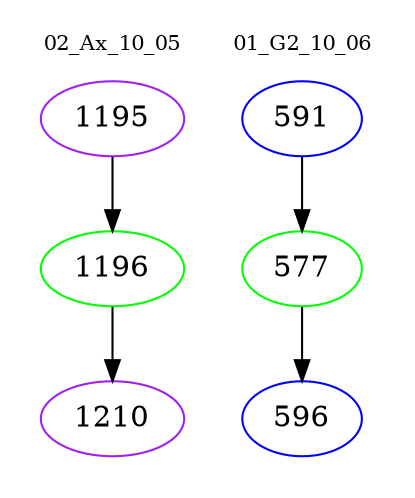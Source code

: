 digraph{
subgraph cluster_0 {
color = white
label = "02_Ax_10_05";
fontsize=10;
T0_1195 [label="1195", color="purple"]
T0_1195 -> T0_1196 [color="black"]
T0_1196 [label="1196", color="green"]
T0_1196 -> T0_1210 [color="black"]
T0_1210 [label="1210", color="purple"]
}
subgraph cluster_1 {
color = white
label = "01_G2_10_06";
fontsize=10;
T1_591 [label="591", color="blue"]
T1_591 -> T1_577 [color="black"]
T1_577 [label="577", color="green"]
T1_577 -> T1_596 [color="black"]
T1_596 [label="596", color="blue"]
}
}
